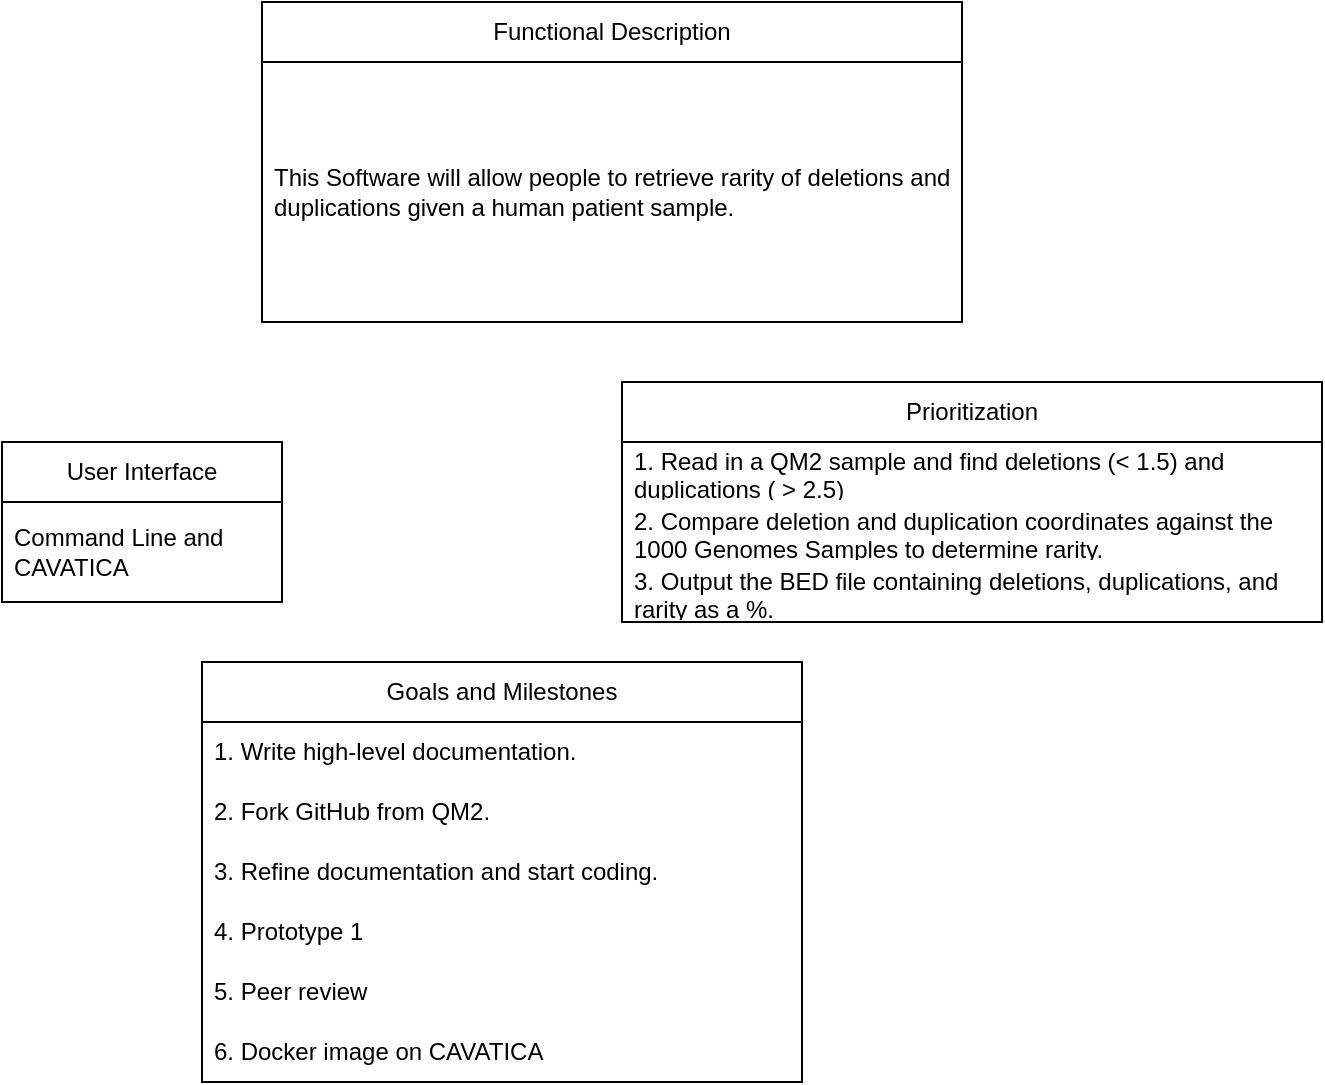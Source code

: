 <mxfile version="20.8.4" type="device"><diagram id="ZvafiYOQroaAGmVjA6kW" name="Page-1"><mxGraphModel dx="1273" dy="899" grid="1" gridSize="10" guides="1" tooltips="1" connect="1" arrows="1" fold="1" page="1" pageScale="1" pageWidth="850" pageHeight="1100" math="0" shadow="0"><root><mxCell id="0"/><mxCell id="1" parent="0"/><mxCell id="EeZiq03X5BkviIZNEYMY-1" value="Functional Description" style="swimlane;fontStyle=0;childLayout=stackLayout;horizontal=1;startSize=30;horizontalStack=0;resizeParent=1;resizeParentMax=0;resizeLast=0;collapsible=1;marginBottom=0;whiteSpace=wrap;html=1;" vertex="1" parent="1"><mxGeometry x="260" y="20" width="350" height="160" as="geometry"/></mxCell><mxCell id="EeZiq03X5BkviIZNEYMY-2" value="This Software will allow people to retrieve rarity of deletions and duplications given a human patient sample.&amp;nbsp;" style="text;strokeColor=none;fillColor=none;align=left;verticalAlign=middle;spacingLeft=4;spacingRight=4;overflow=hidden;points=[[0,0.5],[1,0.5]];portConstraint=eastwest;rotatable=0;whiteSpace=wrap;html=1;" vertex="1" parent="EeZiq03X5BkviIZNEYMY-1"><mxGeometry y="30" width="350" height="130" as="geometry"/></mxCell><mxCell id="EeZiq03X5BkviIZNEYMY-10" value="User Interface" style="swimlane;fontStyle=0;childLayout=stackLayout;horizontal=1;startSize=30;horizontalStack=0;resizeParent=1;resizeParentMax=0;resizeLast=0;collapsible=1;marginBottom=0;whiteSpace=wrap;html=1;" vertex="1" parent="1"><mxGeometry x="130" y="240" width="140" height="80" as="geometry"/></mxCell><mxCell id="EeZiq03X5BkviIZNEYMY-11" value="Command Line and CAVATICA" style="text;strokeColor=none;fillColor=none;align=left;verticalAlign=middle;spacingLeft=4;spacingRight=4;overflow=hidden;points=[[0,0.5],[1,0.5]];portConstraint=eastwest;rotatable=0;whiteSpace=wrap;html=1;" vertex="1" parent="EeZiq03X5BkviIZNEYMY-10"><mxGeometry y="30" width="140" height="50" as="geometry"/></mxCell><mxCell id="EeZiq03X5BkviIZNEYMY-14" value="Prioritization" style="swimlane;fontStyle=0;childLayout=stackLayout;horizontal=1;startSize=30;horizontalStack=0;resizeParent=1;resizeParentMax=0;resizeLast=0;collapsible=1;marginBottom=0;whiteSpace=wrap;html=1;" vertex="1" parent="1"><mxGeometry x="440" y="210" width="350" height="120" as="geometry"/></mxCell><mxCell id="EeZiq03X5BkviIZNEYMY-15" value="1. Read in a QM2 sample and find deletions (&amp;lt; 1.5) and duplications ( &amp;gt; 2.5)" style="text;strokeColor=none;fillColor=none;align=left;verticalAlign=middle;spacingLeft=4;spacingRight=4;overflow=hidden;points=[[0,0.5],[1,0.5]];portConstraint=eastwest;rotatable=0;whiteSpace=wrap;html=1;" vertex="1" parent="EeZiq03X5BkviIZNEYMY-14"><mxGeometry y="30" width="350" height="30" as="geometry"/></mxCell><mxCell id="EeZiq03X5BkviIZNEYMY-16" value="2. Compare deletion and duplication coordinates against the 1000 Genomes Samples to determine rarity." style="text;strokeColor=none;fillColor=none;align=left;verticalAlign=middle;spacingLeft=4;spacingRight=4;overflow=hidden;points=[[0,0.5],[1,0.5]];portConstraint=eastwest;rotatable=0;whiteSpace=wrap;html=1;" vertex="1" parent="EeZiq03X5BkviIZNEYMY-14"><mxGeometry y="60" width="350" height="30" as="geometry"/></mxCell><mxCell id="EeZiq03X5BkviIZNEYMY-17" value="3. Output the BED file containing deletions, duplications, and rarity as a %.&amp;nbsp;" style="text;strokeColor=none;fillColor=none;align=left;verticalAlign=middle;spacingLeft=4;spacingRight=4;overflow=hidden;points=[[0,0.5],[1,0.5]];portConstraint=eastwest;rotatable=0;whiteSpace=wrap;html=1;" vertex="1" parent="EeZiq03X5BkviIZNEYMY-14"><mxGeometry y="90" width="350" height="30" as="geometry"/></mxCell><mxCell id="EeZiq03X5BkviIZNEYMY-19" value="Goals and Milestones" style="swimlane;fontStyle=0;childLayout=stackLayout;horizontal=1;startSize=30;horizontalStack=0;resizeParent=1;resizeParentMax=0;resizeLast=0;collapsible=1;marginBottom=0;whiteSpace=wrap;html=1;" vertex="1" parent="1"><mxGeometry x="230" y="350" width="300" height="210" as="geometry"/></mxCell><mxCell id="EeZiq03X5BkviIZNEYMY-20" value="1. Write high-level documentation." style="text;strokeColor=none;fillColor=none;align=left;verticalAlign=middle;spacingLeft=4;spacingRight=4;overflow=hidden;points=[[0,0.5],[1,0.5]];portConstraint=eastwest;rotatable=0;whiteSpace=wrap;html=1;" vertex="1" parent="EeZiq03X5BkviIZNEYMY-19"><mxGeometry y="30" width="300" height="30" as="geometry"/></mxCell><mxCell id="EeZiq03X5BkviIZNEYMY-21" value="2. Fork GitHub from QM2." style="text;strokeColor=none;fillColor=none;align=left;verticalAlign=middle;spacingLeft=4;spacingRight=4;overflow=hidden;points=[[0,0.5],[1,0.5]];portConstraint=eastwest;rotatable=0;whiteSpace=wrap;html=1;" vertex="1" parent="EeZiq03X5BkviIZNEYMY-19"><mxGeometry y="60" width="300" height="30" as="geometry"/></mxCell><mxCell id="EeZiq03X5BkviIZNEYMY-22" value="3. Refine documentation and start coding.&amp;nbsp;" style="text;strokeColor=none;fillColor=none;align=left;verticalAlign=middle;spacingLeft=4;spacingRight=4;overflow=hidden;points=[[0,0.5],[1,0.5]];portConstraint=eastwest;rotatable=0;whiteSpace=wrap;html=1;" vertex="1" parent="EeZiq03X5BkviIZNEYMY-19"><mxGeometry y="90" width="300" height="30" as="geometry"/></mxCell><mxCell id="EeZiq03X5BkviIZNEYMY-23" value="4. Prototype 1" style="text;strokeColor=none;fillColor=none;align=left;verticalAlign=middle;spacingLeft=4;spacingRight=4;overflow=hidden;points=[[0,0.5],[1,0.5]];portConstraint=eastwest;rotatable=0;whiteSpace=wrap;html=1;" vertex="1" parent="EeZiq03X5BkviIZNEYMY-19"><mxGeometry y="120" width="300" height="30" as="geometry"/></mxCell><mxCell id="EeZiq03X5BkviIZNEYMY-24" value="5. Peer review" style="text;strokeColor=none;fillColor=none;align=left;verticalAlign=middle;spacingLeft=4;spacingRight=4;overflow=hidden;points=[[0,0.5],[1,0.5]];portConstraint=eastwest;rotatable=0;whiteSpace=wrap;html=1;" vertex="1" parent="EeZiq03X5BkviIZNEYMY-19"><mxGeometry y="150" width="300" height="30" as="geometry"/></mxCell><mxCell id="EeZiq03X5BkviIZNEYMY-25" value="6. Docker image on CAVATICA" style="text;strokeColor=none;fillColor=none;align=left;verticalAlign=middle;spacingLeft=4;spacingRight=4;overflow=hidden;points=[[0,0.5],[1,0.5]];portConstraint=eastwest;rotatable=0;whiteSpace=wrap;html=1;" vertex="1" parent="EeZiq03X5BkviIZNEYMY-19"><mxGeometry y="180" width="300" height="30" as="geometry"/></mxCell></root></mxGraphModel></diagram></mxfile>